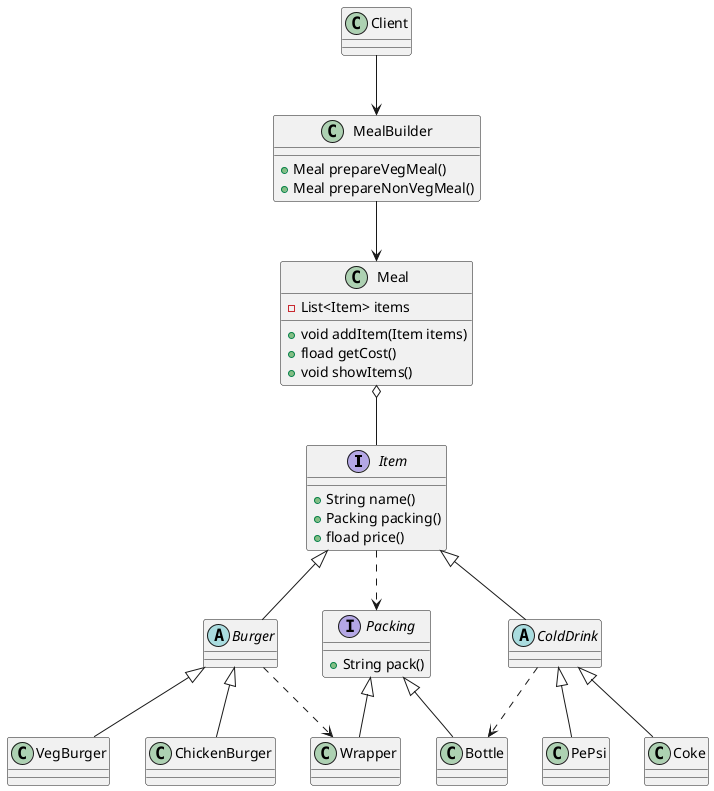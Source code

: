 @startuml
'https://plantuml.com/class-diagram

interface Item{
  + String name()
  + Packing packing()
  + fload price()
}

interface Packing{
   + String pack()
}

class Wrapper
class Bottle
abstract class Burger
abstract class ColdDrink
class VegBurger
class ChickenBurger
class PePsi
class Coke
class Meal{
  - List<Item> items
  + void addItem(Item items)
  + fload getCost()
  + void showItems()

}

class MealBuilder{
    + Meal prepareVegMeal()
    + Meal prepareNonVegMeal()
}

class Client

Item ..> Packing
Packing ^-- Wrapper
Packing ^-- Bottle
Item ^-- Burger
Item ^-- ColdDrink
Burger ..> Wrapper
ColdDrink ..> Bottle
Burger ^-- VegBurger
Burger ^-- ChickenBurger
ColdDrink ^-- PePsi
ColdDrink ^-- Coke
Meal o-- Item
MealBuilder --> Meal
Client --> MealBuilder


@enduml